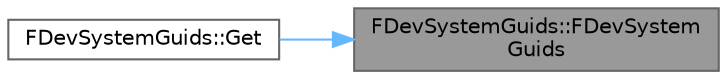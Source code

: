 digraph "FDevSystemGuids::FDevSystemGuids"
{
 // INTERACTIVE_SVG=YES
 // LATEX_PDF_SIZE
  bgcolor="transparent";
  edge [fontname=Helvetica,fontsize=10,labelfontname=Helvetica,labelfontsize=10];
  node [fontname=Helvetica,fontsize=10,shape=box,height=0.2,width=0.4];
  rankdir="RL";
  Node1 [id="Node000001",label="FDevSystemGuids::FDevSystem\lGuids",height=0.2,width=0.4,color="gray40", fillcolor="grey60", style="filled", fontcolor="black",tooltip=" "];
  Node1 -> Node2 [id="edge1_Node000001_Node000002",dir="back",color="steelblue1",style="solid",tooltip=" "];
  Node2 [id="Node000002",label="FDevSystemGuids::Get",height=0.2,width=0.4,color="grey40", fillcolor="white", style="filled",URL="$d3/d10/structFDevSystemGuids.html#ab92601b9465eae7b8d9bc672b0fd2195",tooltip=" "];
}
